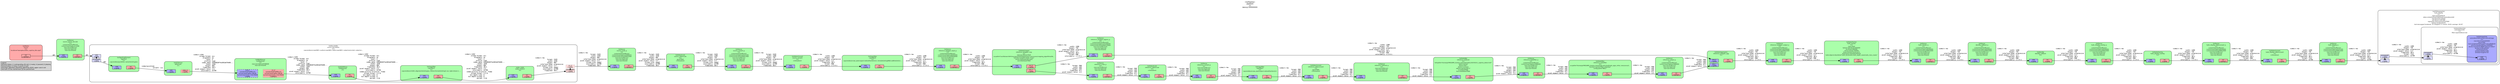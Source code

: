 digraph pipeline {
  rankdir=LR;
  fontname="sans";
  fontsize="10";
  labelloc=t;
  nodesep=.1;
  ranksep=.2;
  label="<GstPipeline>\npipeline0\n[>]\nlatency=300000000";
  node [style="filled,rounded", shape=box, fontsize="9", fontname="sans", margin="0.0,0.0"];
  edge [labelfontsize="6", fontsize="9", fontname="monospace"];
  
  legend [
    pos="0,0!",
    margin="0.05,0.05",
    style="filled",
    label="Legend\lElement-States: [~] void-pending, [0] null, [-] ready, [=] paused, [>] playing\lPad-Activation: [-] none, [>] push, [<] pull\lPad-Flags: [b]locked, [f]lushing, [b]locking, [E]OS; upper-case is set\lPad-Task: [T] has started task, [t] has paused task\l",
  ];
  subgraph cluster_capsfilter1_0x1a94a640 {
    fontname="Bitstream Vera Sans";
    fontsize="8";
    style="filled,rounded";
    color=black;
    label="GstCapsFilter\ncapsfilter1\n[>]\ncaps=video/x-raw, pixel-aspect-ratio=(fraction)1/1";
    subgraph cluster_capsfilter1_0x1a94a640_sink {
      label="";
      style="invis";
      capsfilter1_0x1a94a640_sink_0x1a92ddb0 [color=black, fillcolor="#aaaaff", label="sink\n[>][bfb]", height="0.2", style="filled,solid"];
    }

    subgraph cluster_capsfilter1_0x1a94a640_src {
      label="";
      style="invis";
      capsfilter1_0x1a94a640_src_0x1a9501f0 [color=black, fillcolor="#ffaaaa", label="src\n[>][bfb]", height="0.2", style="filled,solid"];
    }

    capsfilter1_0x1a94a640_sink_0x1a92ddb0 -> capsfilter1_0x1a94a640_src_0x1a9501f0 [style="invis"];
    fillcolor="#aaffaa";
  }

  capsfilter1_0x1a94a640_src_0x1a9501f0 -> inference_videoconvert_0x1a8d5040_sink_0x1a8f8780 [label="video/x-raw\l              format: RGB\l               width: 640\l              height: 640\l           framerate: 0/1\l  pixel-aspect-ratio: 1/1\l"]
  subgraph cluster_capsfilter0_0x1a94a300 {
    fontname="Bitstream Vera Sans";
    fontsize="8";
    style="filled,rounded";
    color=black;
    label="GstCapsFilter\ncapsfilter0\n[>]\ncaps=video/x-raw, pixel-aspect-ratio=(fraction)1/1, format=(string)RGB, width=(int)12…";
    subgraph cluster_capsfilter0_0x1a94a300_sink {
      label="";
      style="invis";
      capsfilter0_0x1a94a300_sink_0x1a92d910 [color=black, fillcolor="#aaaaff", label="sink\n[>][bfb]", height="0.2", style="filled,solid"];
    }

    subgraph cluster_capsfilter0_0x1a94a300_src {
      label="";
      style="invis";
      capsfilter0_0x1a94a300_src_0x1a92db60 [color=black, fillcolor="#ffaaaa", label="src\n[>][bfb]", height="0.2", style="filled,solid"];
    }

    capsfilter0_0x1a94a300_sink_0x1a92d910 -> capsfilter0_0x1a94a300_src_0x1a92db60 [style="invis"];
    fillcolor="#aaffaa";
  }

  capsfilter0_0x1a94a300_src_0x1a92db60 -> inference_wrapper_input_q_0x1a8b6a80_sink_0x1a8d8120 [label="video/x-raw\l               width: 1280\l              height: 720\l      interlace-mode: progressive\l  pixel-aspect-ratio: 1/1\l           framerate: 30/1\l              format: RGB\l         colorimetry: 1:1:5:1\l"]
  subgraph cluster_hailo_display_0x1a948140 {
    fontname="Bitstream Vera Sans";
    fontsize="8";
    style="filled,rounded";
    color=black;
    label="GstFPSDisplaySink\nhailo_display\n[>]\ntext-overlay=FALSE\nvideo-sink=(GstAutoVideoSink) autovideosink0\nmax-fps=30.524429\nmin-fps=15.087488\nsignal-fps-measurements=TRUE\nframes-rendered=70\nlast-message=\"rendered: 70, dropped: 0, current: 29.83, average: 26.93\"";
    subgraph cluster_hailo_display_0x1a948140_sink {
      label="";
      style="invis";
      _proxypad2_0x1a8c8570 [color=black, fillcolor="#ddddff", label="proxypad2\n[>][bfb]", height="0.2", style="filled,solid"];
    hailo_display_0x1a948140_sink_0x1a8c6540 -> _proxypad2_0x1a8c8570 [style=dashed, minlen=0]
      hailo_display_0x1a948140_sink_0x1a8c6540 [color=black, fillcolor="#ddddff", label="sink\n[>][bfb]", height="0.2", style="filled,solid"];
    }

    fillcolor="#ffffff";
    subgraph cluster_autovideosink0_0x1a93f050 {
      fontname="Bitstream Vera Sans";
      fontsize="8";
      style="filled,rounded";
      color=black;
      label="GstAutoVideoSink\nautovideosink0\n[>]\nfilter-caps=video/x-raw";
      subgraph cluster_autovideosink0_0x1a93f050_sink {
        label="";
        style="invis";
        _proxypad1_0x1a8c8310 [color=black, fillcolor="#ddddff", label="proxypad1\n[>][bfb]", height="0.2", style="filled,solid"];
      autovideosink0_0x1a93f050_sink_0x1a8c62d0 -> _proxypad1_0x1a8c8310 [style=dashed, minlen=0]
        autovideosink0_0x1a93f050_sink_0x1a8c62d0 [color=black, fillcolor="#ddddff", label="sink\n[>][bfb]", height="0.2", style="filled,solid"];
      }

      fillcolor="#ffffff";
      subgraph cluster_autovideosink0_actual_sink_xvimage_0x1a980330 {
        fontname="Bitstream Vera Sans";
        fontsize="8";
        style="filled,rounded";
        color=black;
        label="GstXvImageSink\nautovideosink0-actual-sink-xvimage\n[>]\nmax-lateness=5000000\nqos=TRUE\nlast-sample=((GstSample*) 0x1a89d6e0)\nprocessing-deadline=15000000\ndevice-name=\"GLAMOR Textured Video\"\ndouble-buffer=FALSE\ncolorkey=526352\nwindow-width=1280\nwindow-height=720";
        subgraph cluster_autovideosink0_actual_sink_xvimage_0x1a980330_sink {
          label="";
          style="invis";
          autovideosink0_actual_sink_xvimage_0x1a980330_sink_0x1a950440 [color=black, fillcolor="#aaaaff", label="sink\n[>][bfb]", height="0.2", style="filled,solid"];
        }

        fillcolor="#aaaaff";
      }

      _proxypad1_0x1a8c8310 -> autovideosink0_actual_sink_xvimage_0x1a980330_sink_0x1a950440 [label="video/x-raw\l               width: 1280\l              height: 720\l      interlace-mode: progressive\l  pixel-aspect-ratio: 1/1\l           framerate: 30/1\l              format: YV12\l         colorimetry: bt709\l"]
    }

    _proxypad2_0x1a8c8570 -> autovideosink0_0x1a93f050_sink_0x1a8c62d0 [label="video/x-raw\l               width: 1280\l              height: 720\l      interlace-mode: progressive\l  pixel-aspect-ratio: 1/1\l           framerate: 30/1\l              format: YV12\l         colorimetry: bt709\l"]
  }

  subgraph cluster_hailo_display_q_0x1a914fd0 {
    fontname="Bitstream Vera Sans";
    fontsize="8";
    style="filled,rounded";
    color=black;
    label="GstQueue\nhailo_display_q\n[>]\ncurrent-level-buffers=3\ncurrent-level-bytes=4147200\ncurrent-level-time=99951000\nmax-size-buffers=3\nmax-size-bytes=0\nmax-size-time=0";
    subgraph cluster_hailo_display_q_0x1a914fd0_sink {
      label="";
      style="invis";
      hailo_display_q_0x1a914fd0_sink_0x1a92d220 [color=black, fillcolor="#aaaaff", label="sink\n[>][bfb]", height="0.2", style="filled,solid"];
    }

    subgraph cluster_hailo_display_q_0x1a914fd0_src {
      label="";
      style="invis";
      hailo_display_q_0x1a914fd0_src_0x1a92d470 [color=black, fillcolor="#ffaaaa", label="src\n[>][bfb][T]", height="0.2", style="filled,solid"];
    }

    hailo_display_q_0x1a914fd0_sink_0x1a92d220 -> hailo_display_q_0x1a914fd0_src_0x1a92d470 [style="invis"];
    fillcolor="#aaffaa";
  }

  hailo_display_q_0x1a914fd0_src_0x1a92d470 -> hailo_display_0x1a948140_sink_0x1a8c6540 [label="video/x-raw\l               width: 1280\l              height: 720\l      interlace-mode: progressive\l  pixel-aspect-ratio: 1/1\l           framerate: 30/1\l              format: YV12\l         colorimetry: bt709\l"]
  subgraph cluster_hailo_display_videoconvert_0x1a8d5a00 {
    fontname="Bitstream Vera Sans";
    fontsize="8";
    style="filled,rounded";
    color=black;
    label="GstVideoConvert\nhailo_display_videoconvert\n[>]\nn-threads=2";
    subgraph cluster_hailo_display_videoconvert_0x1a8d5a00_sink {
      label="";
      style="invis";
      hailo_display_videoconvert_0x1a8d5a00_sink_0x1a92cd80 [color=black, fillcolor="#aaaaff", label="sink\n[>][bfb]", height="0.2", style="filled,solid"];
    }

    subgraph cluster_hailo_display_videoconvert_0x1a8d5a00_src {
      label="";
      style="invis";
      hailo_display_videoconvert_0x1a8d5a00_src_0x1a92cfd0 [color=black, fillcolor="#ffaaaa", label="src\n[>][bfb]", height="0.2", style="filled,solid"];
    }

    hailo_display_videoconvert_0x1a8d5a00_sink_0x1a92cd80 -> hailo_display_videoconvert_0x1a8d5a00_src_0x1a92cfd0 [style="invis"];
    fillcolor="#aaffaa";
  }

  hailo_display_videoconvert_0x1a8d5a00_src_0x1a92cfd0 -> hailo_display_q_0x1a914fd0_sink_0x1a92d220 [label="video/x-raw\l               width: 1280\l              height: 720\l      interlace-mode: progressive\l  pixel-aspect-ratio: 1/1\l           framerate: 30/1\l              format: YV12\l         colorimetry: bt709\l"]
  subgraph cluster_hailo_display_videoconvert_q_0x1a914cd0 {
    fontname="Bitstream Vera Sans";
    fontsize="8";
    style="filled,rounded";
    color=black;
    label="GstQueue\nhailo_display_videoconvert_q\n[>]\ncurrent-level-buffers=3\ncurrent-level-bytes=8294400\ncurrent-level-time=99952000\nmax-size-buffers=3\nmax-size-bytes=0\nmax-size-time=0";
    subgraph cluster_hailo_display_videoconvert_q_0x1a914cd0_sink {
      label="";
      style="invis";
      hailo_display_videoconvert_q_0x1a914cd0_sink_0x1a92c8e0 [color=black, fillcolor="#aaaaff", label="sink\n[>][bfb]", height="0.2", style="filled,solid"];
    }

    subgraph cluster_hailo_display_videoconvert_q_0x1a914cd0_src {
      label="";
      style="invis";
      hailo_display_videoconvert_q_0x1a914cd0_src_0x1a92cb30 [color=black, fillcolor="#ffaaaa", label="src\n[>][bfb][T]", height="0.2", style="filled,solid"];
    }

    hailo_display_videoconvert_q_0x1a914cd0_sink_0x1a92c8e0 -> hailo_display_videoconvert_q_0x1a914cd0_src_0x1a92cb30 [style="invis"];
    fillcolor="#aaffaa";
  }

  hailo_display_videoconvert_q_0x1a914cd0_src_0x1a92cb30 -> hailo_display_videoconvert_0x1a8d5a00_sink_0x1a92cd80 [label="video/x-raw\l               width: 1280\l              height: 720\l      interlace-mode: progressive\l  pixel-aspect-ratio: 1/1\l           framerate: 30/1\l              format: RGB\l         colorimetry: 1:1:5:1\l"]
  subgraph cluster_hailo_display_overlay_0x1a932110 {
    fontname="Bitstream Vera Sans";
    fontsize="8";
    style="filled,rounded";
    color=black;
    label="GstHailoOverlay\nhailo_display_overlay\n[>]";
    subgraph cluster_hailo_display_overlay_0x1a932110_sink {
      label="";
      style="invis";
      hailo_display_overlay_0x1a932110_sink_0x1a92c440 [color=black, fillcolor="#aaaaff", label="sink\n[>][bfb]", height="0.2", style="filled,solid"];
    }

    subgraph cluster_hailo_display_overlay_0x1a932110_src {
      label="";
      style="invis";
      hailo_display_overlay_0x1a932110_src_0x1a92c690 [color=black, fillcolor="#ffaaaa", label="src\n[>][bfb]", height="0.2", style="filled,solid"];
    }

    hailo_display_overlay_0x1a932110_sink_0x1a92c440 -> hailo_display_overlay_0x1a932110_src_0x1a92c690 [style="invis"];
    fillcolor="#aaffaa";
  }

  hailo_display_overlay_0x1a932110_src_0x1a92c690 -> hailo_display_videoconvert_q_0x1a914cd0_sink_0x1a92c8e0 [label="video/x-raw\l               width: 1280\l              height: 720\l      interlace-mode: progressive\l  pixel-aspect-ratio: 1/1\l           framerate: 30/1\l              format: RGB\l         colorimetry: 1:1:5:1\l"]
  subgraph cluster_hailo_display_overlay_q_0x1a9149d0 {
    fontname="Bitstream Vera Sans";
    fontsize="8";
    style="filled,rounded";
    color=black;
    label="GstQueue\nhailo_display_overlay_q\n[>]\ncurrent-level-buffers=3\ncurrent-level-bytes=8294400\ncurrent-level-time=99955000\nmax-size-buffers=3\nmax-size-bytes=0\nmax-size-time=0";
    subgraph cluster_hailo_display_overlay_q_0x1a9149d0_sink {
      label="";
      style="invis";
      hailo_display_overlay_q_0x1a9149d0_sink_0x1a917d20 [color=black, fillcolor="#aaaaff", label="sink\n[>][bfb]", height="0.2", style="filled,solid"];
    }

    subgraph cluster_hailo_display_overlay_q_0x1a9149d0_src {
      label="";
      style="invis";
      hailo_display_overlay_q_0x1a9149d0_src_0x1a92c1f0 [color=black, fillcolor="#ffaaaa", label="src\n[>][bfb][T]", height="0.2", style="filled,solid"];
    }

    hailo_display_overlay_q_0x1a9149d0_sink_0x1a917d20 -> hailo_display_overlay_q_0x1a9149d0_src_0x1a92c1f0 [style="invis"];
    fillcolor="#aaffaa";
  }

  hailo_display_overlay_q_0x1a9149d0_src_0x1a92c1f0 -> hailo_display_overlay_0x1a932110_sink_0x1a92c440 [label="video/x-raw\l               width: 1280\l              height: 720\l      interlace-mode: progressive\l  pixel-aspect-ratio: 1/1\l           framerate: 30/1\l              format: RGB\l         colorimetry: 1:1:5:1\l"]
  subgraph cluster_identity_callback_0x1a9281c0 {
    fontname="Bitstream Vera Sans";
    fontsize="8";
    style="filled,rounded";
    color=black;
    label="GstIdentity\nidentity_callback\n[>]";
    subgraph cluster_identity_callback_0x1a9281c0_sink {
      label="";
      style="invis";
      identity_callback_0x1a9281c0_sink_0x1a917880 [color=black, fillcolor="#aaaaff", label="sink\n[>][bfb]", height="0.2", style="filled,solid"];
    }

    subgraph cluster_identity_callback_0x1a9281c0_src {
      label="";
      style="invis";
      identity_callback_0x1a9281c0_src_0x1a917ad0 [color=black, fillcolor="#ffaaaa", label="src\n[>][bfb]", height="0.2", style="filled,solid"];
    }

    identity_callback_0x1a9281c0_sink_0x1a917880 -> identity_callback_0x1a9281c0_src_0x1a917ad0 [style="invis"];
    fillcolor="#aaffaa";
  }

  identity_callback_0x1a9281c0_src_0x1a917ad0 -> hailo_display_overlay_q_0x1a9149d0_sink_0x1a917d20 [label="video/x-raw\l               width: 1280\l              height: 720\l      interlace-mode: progressive\l  pixel-aspect-ratio: 1/1\l           framerate: 30/1\l              format: RGB\l         colorimetry: 1:1:5:1\l"]
  subgraph cluster_identity_callback_q_0x1a9146d0 {
    fontname="Bitstream Vera Sans";
    fontsize="8";
    style="filled,rounded";
    color=black;
    label="GstQueue\nidentity_callback_q\n[>]\ncurrent-level-buffers=3\ncurrent-level-bytes=8294400\ncurrent-level-time=99955000\nmax-size-buffers=3\nmax-size-bytes=0\nmax-size-time=0";
    subgraph cluster_identity_callback_q_0x1a9146d0_sink {
      label="";
      style="invis";
      identity_callback_q_0x1a9146d0_sink_0x1a9173e0 [color=black, fillcolor="#aaaaff", label="sink\n[>][bfb]", height="0.2", style="filled,solid"];
    }

    subgraph cluster_identity_callback_q_0x1a9146d0_src {
      label="";
      style="invis";
      identity_callback_q_0x1a9146d0_src_0x1a917630 [color=black, fillcolor="#ffaaaa", label="src\n[>][bfb][T]", height="0.2", style="filled,solid"];
    }

    identity_callback_q_0x1a9146d0_sink_0x1a9173e0 -> identity_callback_q_0x1a9146d0_src_0x1a917630 [style="invis"];
    fillcolor="#aaffaa";
  }

  identity_callback_q_0x1a9146d0_src_0x1a917630 -> identity_callback_0x1a9281c0_sink_0x1a917880 [label="video/x-raw\l               width: 1280\l              height: 720\l      interlace-mode: progressive\l  pixel-aspect-ratio: 1/1\l           framerate: 30/1\l              format: RGB\l         colorimetry: 1:1:5:1\l"]
  subgraph cluster_hailo_tracker_q_0x1a9143d0 {
    fontname="Bitstream Vera Sans";
    fontsize="8";
    style="filled,rounded";
    color=black;
    label="GstQueue\nhailo_tracker_q\n[>]\ncurrent-level-buffers=3\ncurrent-level-bytes=8294400\ncurrent-level-time=99955000\nmax-size-buffers=3\nmax-size-bytes=0\nmax-size-time=0";
    subgraph cluster_hailo_tracker_q_0x1a9143d0_sink {
      label="";
      style="invis";
      hailo_tracker_q_0x1a9143d0_sink_0x1a916f40 [color=black, fillcolor="#aaaaff", label="sink\n[>][bfb]", height="0.2", style="filled,solid"];
    }

    subgraph cluster_hailo_tracker_q_0x1a9143d0_src {
      label="";
      style="invis";
      hailo_tracker_q_0x1a9143d0_src_0x1a917190 [color=black, fillcolor="#ffaaaa", label="src\n[>][bfb][T]", height="0.2", style="filled,solid"];
    }

    hailo_tracker_q_0x1a9143d0_sink_0x1a916f40 -> hailo_tracker_q_0x1a9143d0_src_0x1a917190 [style="invis"];
    fillcolor="#aaffaa";
  }

  hailo_tracker_q_0x1a9143d0_src_0x1a917190 -> identity_callback_q_0x1a9146d0_sink_0x1a9173e0 [label="video/x-raw\l               width: 1280\l              height: 720\l      interlace-mode: progressive\l  pixel-aspect-ratio: 1/1\l           framerate: 30/1\l              format: RGB\l         colorimetry: 1:1:5:1\l"]
  subgraph cluster_hailo_tracker_0x1a8d54b0 {
    fontname="Bitstream Vera Sans";
    fontsize="8";
    style="filled,rounded";
    color=black;
    label="GstHailoTracker\nhailo_tracker\n[>]\nclass-id=0\nkalman-dist-thr=0.800000\niou-thr=0.900000\ninit-iou-thr=0.700000\nkeep-tracked-frames=15\nkeep-past-metadata=FALSE\nhailo-objects-blacklist=\"hailo_landmarks,hailo_depth_mask,hailo_class_mask,\"";
    subgraph cluster_hailo_tracker_0x1a8d54b0_sink {
      label="";
      style="invis";
      hailo_tracker_0x1a8d54b0_sink_0x1a916aa0 [color=black, fillcolor="#aaaaff", label="sink\n[>][bfb]", height="0.2", style="filled,solid"];
    }

    subgraph cluster_hailo_tracker_0x1a8d54b0_src {
      label="";
      style="invis";
      hailo_tracker_0x1a8d54b0_src_0x1a916cf0 [color=black, fillcolor="#ffaaaa", label="src\n[>][bfb]", height="0.2", style="filled,solid"];
    }

    hailo_tracker_0x1a8d54b0_sink_0x1a916aa0 -> hailo_tracker_0x1a8d54b0_src_0x1a916cf0 [style="invis"];
    fillcolor="#aaffaa";
  }

  hailo_tracker_0x1a8d54b0_src_0x1a916cf0 -> hailo_tracker_q_0x1a9143d0_sink_0x1a916f40 [label="video/x-raw\l               width: 1280\l              height: 720\l      interlace-mode: progressive\l  pixel-aspect-ratio: 1/1\l           framerate: 30/1\l              format: RGB\l         colorimetry: 1:1:5:1\l"]
  subgraph cluster_inference_wrapper_output_q_0x1a9140d0 {
    fontname="Bitstream Vera Sans";
    fontsize="8";
    style="filled,rounded";
    color=black;
    label="GstQueue\ninference_wrapper_output_q\n[>]\ncurrent-level-buffers=3\ncurrent-level-bytes=8294400\ncurrent-level-time=99955000\nmax-size-buffers=3\nmax-size-bytes=0\nmax-size-time=0";
    subgraph cluster_inference_wrapper_output_q_0x1a9140d0_sink {
      label="";
      style="invis";
      inference_wrapper_output_q_0x1a9140d0_sink_0x1a916600 [color=black, fillcolor="#aaaaff", label="sink\n[>][bfb]", height="0.2", style="filled,solid"];
    }

    subgraph cluster_inference_wrapper_output_q_0x1a9140d0_src {
      label="";
      style="invis";
      inference_wrapper_output_q_0x1a9140d0_src_0x1a916850 [color=black, fillcolor="#ffaaaa", label="src\n[>][bfb][T]", height="0.2", style="filled,solid"];
    }

    inference_wrapper_output_q_0x1a9140d0_sink_0x1a916600 -> inference_wrapper_output_q_0x1a9140d0_src_0x1a916850 [style="invis"];
    fillcolor="#aaffaa";
  }

  inference_wrapper_output_q_0x1a9140d0_src_0x1a916850 -> hailo_tracker_0x1a8d54b0_sink_0x1a916aa0 [label="video/x-raw\l               width: 1280\l              height: 720\l      interlace-mode: progressive\l  pixel-aspect-ratio: 1/1\l           framerate: 30/1\l              format: RGB\l         colorimetry: 1:1:5:1\l"]
  subgraph cluster_inference_output_q_0x1a8b7c80 {
    fontname="Bitstream Vera Sans";
    fontsize="8";
    style="filled,rounded";
    color=black;
    label="GstQueue\ninference_output_q\n[>]\ncurrent-level-buffers=3\ncurrent-level-bytes=3686400\nmax-size-buffers=3\nmax-size-bytes=0\nmax-size-time=0";
    subgraph cluster_inference_output_q_0x1a8b7c80_sink {
      label="";
      style="invis";
      inference_output_q_0x1a8b7c80_sink_0x1a916160 [color=black, fillcolor="#aaaaff", label="sink\n[>][bfb]", height="0.2", style="filled,solid"];
    }

    subgraph cluster_inference_output_q_0x1a8b7c80_src {
      label="";
      style="invis";
      inference_output_q_0x1a8b7c80_src_0x1a9163b0 [color=black, fillcolor="#ffaaaa", label="src\n[>][bfb][T]", height="0.2", style="filled,solid"];
    }

    inference_output_q_0x1a8b7c80_sink_0x1a916160 -> inference_output_q_0x1a8b7c80_src_0x1a9163b0 [style="invis"];
    fillcolor="#aaffaa";
  }

  inference_output_q_0x1a8b7c80_src_0x1a9163b0 -> inference_wrapper_agg_0x1a8c2240_sink_1_0x1a8d8f00 [label="video/x-raw\l              format: RGB\l               width: 640\l              height: 640\l           framerate: 0/1\l  pixel-aspect-ratio: 1/1\l"]
  subgraph cluster_inference_hailofilter_0x1a91a130 {
    fontname="Bitstream Vera Sans";
    fontsize="8";
    style="filled,rounded";
    color=black;
    label="GstHailofilter\ninference_hailofilter\n[>]\nso-path=\"/home/pi/FRED/RPI_Camera_tests/hailo-rpi5-fred/hailo_apps_infra/../resources/l…\nfunction-name=\"filter_letterbox\"\nconfig-path=\"NULL\"";
    subgraph cluster_inference_hailofilter_0x1a91a130_sink {
      label="";
      style="invis";
      inference_hailofilter_0x1a91a130_sink_0x1a8f9a00 [color=black, fillcolor="#aaaaff", label="sink\n[>][bfb]", height="0.2", style="filled,solid"];
    }

    subgraph cluster_inference_hailofilter_0x1a91a130_src {
      label="";
      style="invis";
      inference_hailofilter_0x1a91a130_src_0x1a8f9c50 [color=black, fillcolor="#ffaaaa", label="src\n[>][bfb]", height="0.2", style="filled,solid"];
    }

    inference_hailofilter_0x1a91a130_sink_0x1a8f9a00 -> inference_hailofilter_0x1a91a130_src_0x1a8f9c50 [style="invis"];
    fillcolor="#aaffaa";
  }

  inference_hailofilter_0x1a91a130_src_0x1a8f9c50 -> inference_output_q_0x1a8b7c80_sink_0x1a916160 [label="video/x-raw\l              format: RGB\l               width: 640\l              height: 640\l           framerate: 0/1\l  pixel-aspect-ratio: 1/1\l"]
  subgraph cluster_inference_hailofilter_q_0x1a8b7980 {
    fontname="Bitstream Vera Sans";
    fontsize="8";
    style="filled,rounded";
    color=black;
    label="GstQueue\ninference_hailofilter_q\n[>]\ncurrent-level-buffers=3\ncurrent-level-bytes=3686400\nmax-size-buffers=3\nmax-size-bytes=0\nmax-size-time=0";
    subgraph cluster_inference_hailofilter_q_0x1a8b7980_sink {
      label="";
      style="invis";
      inference_hailofilter_q_0x1a8b7980_sink_0x1a8f9560 [color=black, fillcolor="#aaaaff", label="sink\n[>][bfb]", height="0.2", style="filled,solid"];
    }

    subgraph cluster_inference_hailofilter_q_0x1a8b7980_src {
      label="";
      style="invis";
      inference_hailofilter_q_0x1a8b7980_src_0x1a8f97b0 [color=black, fillcolor="#ffaaaa", label="src\n[>][bfb][T]", height="0.2", style="filled,solid"];
    }

    inference_hailofilter_q_0x1a8b7980_sink_0x1a8f9560 -> inference_hailofilter_q_0x1a8b7980_src_0x1a8f97b0 [style="invis"];
    fillcolor="#aaffaa";
  }

  inference_hailofilter_q_0x1a8b7980_src_0x1a8f97b0 -> inference_hailofilter_0x1a91a130_sink_0x1a8f9a00 [label="video/x-raw\l              format: RGB\l               width: 640\l              height: 640\l           framerate: 0/1\l  pixel-aspect-ratio: 1/1\l"]
  subgraph cluster_inference_hailonet_0x1a8c3120 {
    fontname="Bitstream Vera Sans";
    fontsize="8";
    style="filled,rounded";
    color=black;
    label="GstHailoNet\ninference_hailonet\n[>]\nhef-path=\"/home/pi/FRED/RPI_Camera_tests/exemples/20250221_captcha_detect.hef\"\nbatch-size=2\ndevice-id=\"\"\ndevice-count=0\nvdevice-group-id=\"1\"\nis-active=TRUE\nforce-writable=TRUE";
    subgraph cluster_inference_hailonet_0x1a8c3120_sink {
      label="";
      style="invis";
      inference_hailonet_0x1a8c3120_sink_0x1a8f90c0 [color=black, fillcolor="#aaaaff", label="sink\n[>][bfb]", height="0.2", style="filled,solid"];
    }

    subgraph cluster_inference_hailonet_0x1a8c3120_src {
      label="";
      style="invis";
      inference_hailonet_0x1a8c3120_src_0x1a8f9310 [color=black, fillcolor="#ffaaaa", label="src\n[>][bfb]", height="0.2", style="filled,solid"];
    }

    inference_hailonet_0x1a8c3120_sink_0x1a8f90c0 -> inference_hailonet_0x1a8c3120_src_0x1a8f9310 [style="invis"];
    fillcolor="#aaffaa";
  }

  inference_hailonet_0x1a8c3120_src_0x1a8f9310 -> inference_hailofilter_q_0x1a8b7980_sink_0x1a8f9560 [label="video/x-raw\l              format: RGB\l               width: 640\l              height: 640\l           framerate: 0/1\l  pixel-aspect-ratio: 1/1\l"]
  subgraph cluster_inference_hailonet_q_0x1a8b7680 {
    fontname="Bitstream Vera Sans";
    fontsize="8";
    style="filled,rounded";
    color=black;
    label="GstQueue\ninference_hailonet_q\n[>]\nmax-size-buffers=3\nmax-size-bytes=0\nmax-size-time=0";
    subgraph cluster_inference_hailonet_q_0x1a8b7680_sink {
      label="";
      style="invis";
      inference_hailonet_q_0x1a8b7680_sink_0x1a8f8c20 [color=black, fillcolor="#aaaaff", label="sink\n[>][bfb]", height="0.2", style="filled,solid"];
    }

    subgraph cluster_inference_hailonet_q_0x1a8b7680_src {
      label="";
      style="invis";
      inference_hailonet_q_0x1a8b7680_src_0x1a8f8e70 [color=black, fillcolor="#ffaaaa", label="src\n[>][bfb][T]", height="0.2", style="filled,solid"];
    }

    inference_hailonet_q_0x1a8b7680_sink_0x1a8f8c20 -> inference_hailonet_q_0x1a8b7680_src_0x1a8f8e70 [style="invis"];
    fillcolor="#aaffaa";
  }

  inference_hailonet_q_0x1a8b7680_src_0x1a8f8e70 -> inference_hailonet_0x1a8c3120_sink_0x1a8f90c0 [label="video/x-raw\l              format: RGB\l               width: 640\l              height: 640\l           framerate: 0/1\l  pixel-aspect-ratio: 1/1\l"]
  subgraph cluster_inference_videoconvert_0x1a8d5040 {
    fontname="Bitstream Vera Sans";
    fontsize="8";
    style="filled,rounded";
    color=black;
    label="GstVideoConvert\ninference_videoconvert\n[>]\nqos=TRUE\nn-threads=2";
    subgraph cluster_inference_videoconvert_0x1a8d5040_sink {
      label="";
      style="invis";
      inference_videoconvert_0x1a8d5040_sink_0x1a8f8780 [color=black, fillcolor="#aaaaff", label="sink\n[>][bfb]", height="0.2", style="filled,solid"];
    }

    subgraph cluster_inference_videoconvert_0x1a8d5040_src {
      label="";
      style="invis";
      inference_videoconvert_0x1a8d5040_src_0x1a8f89d0 [color=black, fillcolor="#ffaaaa", label="src\n[>][bfb]", height="0.2", style="filled,solid"];
    }

    inference_videoconvert_0x1a8d5040_sink_0x1a8f8780 -> inference_videoconvert_0x1a8d5040_src_0x1a8f89d0 [style="invis"];
    fillcolor="#aaffaa";
  }

  inference_videoconvert_0x1a8d5040_src_0x1a8f89d0 -> inference_hailonet_q_0x1a8b7680_sink_0x1a8f8c20 [label="video/x-raw\l              format: RGB\l               width: 640\l              height: 640\l           framerate: 0/1\l  pixel-aspect-ratio: 1/1\l"]
  subgraph cluster_inference_convert_q_0x1a8b7380 {
    fontname="Bitstream Vera Sans";
    fontsize="8";
    style="filled,rounded";
    color=black;
    label="GstQueue\ninference_convert_q\n[>]\nmax-size-buffers=3\nmax-size-bytes=0\nmax-size-time=0";
    subgraph cluster_inference_convert_q_0x1a8b7380_sink {
      label="";
      style="invis";
      inference_convert_q_0x1a8b7380_sink_0x1a8f82e0 [color=black, fillcolor="#aaaaff", label="sink\n[>][bfb]", height="0.2", style="filled,solid"];
    }

    subgraph cluster_inference_convert_q_0x1a8b7380_src {
      label="";
      style="invis";
      inference_convert_q_0x1a8b7380_src_0x1a8f8530 [color=black, fillcolor="#ffaaaa", label="src\n[>][bfb][T]", height="0.2", style="filled,solid"];
    }

    inference_convert_q_0x1a8b7380_sink_0x1a8f82e0 -> inference_convert_q_0x1a8b7380_src_0x1a8f8530 [style="invis"];
    fillcolor="#aaffaa";
  }

  inference_convert_q_0x1a8b7380_src_0x1a8f8530 -> capsfilter1_0x1a94a640_sink_0x1a92ddb0 [label="video/x-raw\l              format: RGB\l               width: 640\l              height: 640\l           framerate: 0/1\l  pixel-aspect-ratio: 1/1\l"]
  subgraph cluster_inference_videoscale_0x1a8d4b60 {
    fontname="Bitstream Vera Sans";
    fontsize="8";
    style="filled,rounded";
    color=black;
    label="GstVideoScale\ninference_videoscale\n[>]\nn-threads=2";
    subgraph cluster_inference_videoscale_0x1a8d4b60_sink {
      label="";
      style="invis";
      inference_videoscale_0x1a8d4b60_sink_0x1a8d9ce0 [color=black, fillcolor="#aaaaff", label="sink\n[>][bfb]", height="0.2", style="filled,solid"];
    }

    subgraph cluster_inference_videoscale_0x1a8d4b60_src {
      label="";
      style="invis";
      inference_videoscale_0x1a8d4b60_src_0x1a8f8090 [color=black, fillcolor="#ffaaaa", label="src\n[>][bfb]", height="0.2", style="filled,solid"];
    }

    inference_videoscale_0x1a8d4b60_sink_0x1a8d9ce0 -> inference_videoscale_0x1a8d4b60_src_0x1a8f8090 [style="invis"];
    fillcolor="#aaffaa";
  }

  inference_videoscale_0x1a8d4b60_src_0x1a8f8090 -> inference_convert_q_0x1a8b7380_sink_0x1a8f82e0 [label="video/x-raw\l              format: RGB\l               width: 640\l              height: 640\l           framerate: 0/1\l  pixel-aspect-ratio: 1/1\l"]
  subgraph cluster_inference_scale_q_0x1a8b7080 {
    fontname="Bitstream Vera Sans";
    fontsize="8";
    style="filled,rounded";
    color=black;
    label="GstQueue\ninference_scale_q\n[>]\nmax-size-buffers=3\nmax-size-bytes=0\nmax-size-time=0";
    subgraph cluster_inference_scale_q_0x1a8b7080_sink {
      label="";
      style="invis";
      inference_scale_q_0x1a8b7080_sink_0x1a8d9840 [color=black, fillcolor="#aaaaff", label="sink\n[>][bfb]", height="0.2", style="filled,solid"];
    }

    subgraph cluster_inference_scale_q_0x1a8b7080_src {
      label="";
      style="invis";
      inference_scale_q_0x1a8b7080_src_0x1a8d9a90 [color=black, fillcolor="#ffaaaa", label="src\n[>][bfb][T]", height="0.2", style="filled,solid"];
    }

    inference_scale_q_0x1a8b7080_sink_0x1a8d9840 -> inference_scale_q_0x1a8b7080_src_0x1a8d9a90 [style="invis"];
    fillcolor="#aaffaa";
  }

  inference_scale_q_0x1a8b7080_src_0x1a8d9a90 -> inference_videoscale_0x1a8d4b60_sink_0x1a8d9ce0 [label="video/x-raw\l              format: RGB\l               width: 640\l              height: 640\l           framerate: 0/1\l  pixel-aspect-ratio: 1/1\l"]
  subgraph cluster_inference_wrapper_bypass_q_0x1a8b6d80 {
    fontname="Bitstream Vera Sans";
    fontsize="8";
    style="filled,rounded";
    color=black;
    label="GstQueue\ninference_wrapper_bypass_q\n[>]\ncurrent-level-buffers=20\ncurrent-level-bytes=55296000\ncurrent-level-time=666370000\nmax-size-buffers=20\nmax-size-bytes=0\nmax-size-time=0";
    subgraph cluster_inference_wrapper_bypass_q_0x1a8b6d80_sink {
      label="";
      style="invis";
      inference_wrapper_bypass_q_0x1a8b6d80_sink_0x1a8d93a0 [color=black, fillcolor="#aaaaff", label="sink\n[>][bfb]", height="0.2", style="filled,solid"];
    }

    subgraph cluster_inference_wrapper_bypass_q_0x1a8b6d80_src {
      label="";
      style="invis";
      inference_wrapper_bypass_q_0x1a8b6d80_src_0x1a8d95f0 [color=black, fillcolor="#ffaaaa", label="src\n[>][bfb][T]", height="0.2", style="filled,solid"];
    }

    inference_wrapper_bypass_q_0x1a8b6d80_sink_0x1a8d93a0 -> inference_wrapper_bypass_q_0x1a8b6d80_src_0x1a8d95f0 [style="invis"];
    fillcolor="#aaffaa";
  }

  inference_wrapper_bypass_q_0x1a8b6d80_src_0x1a8d95f0 -> inference_wrapper_agg_0x1a8c2240_sink_0_0x1a8d8cb0 [label="video/x-raw\l               width: 1280\l              height: 720\l      interlace-mode: progressive\l  pixel-aspect-ratio: 1/1\l           framerate: 30/1\l              format: RGB\l         colorimetry: 1:1:5:1\l"]
  subgraph cluster_inference_wrapper_agg_0x1a8c2240 {
    fontname="Bitstream Vera Sans";
    fontsize="8";
    style="filled,rounded";
    color=black;
    label="GstHailoAggregator\ninference_wrapper_agg\n[>]";
    subgraph cluster_inference_wrapper_agg_0x1a8c2240_sink {
      label="";
      style="invis";
      inference_wrapper_agg_0x1a8c2240_sink_0_0x1a8d8cb0 [color=black, fillcolor="#aaaaff", label="sink_0\n[>][bfb]", height="0.2", style="filled,solid"];
      inference_wrapper_agg_0x1a8c2240_sink_1_0x1a8d8f00 [color=black, fillcolor="#aaaaff", label="sink_1\n[>][bfb]", height="0.2", style="filled,solid"];
    }

    subgraph cluster_inference_wrapper_agg_0x1a8c2240_src {
      label="";
      style="invis";
      inference_wrapper_agg_0x1a8c2240_src_0x1a8d9150 [color=black, fillcolor="#ffaaaa", label="src\n[>][bfb]", height="0.2", style="filled,solid"];
    }

    inference_wrapper_agg_0x1a8c2240_sink_0_0x1a8d8cb0 -> inference_wrapper_agg_0x1a8c2240_src_0x1a8d9150 [style="invis"];
    fillcolor="#aaffaa";
  }

  inference_wrapper_agg_0x1a8c2240_src_0x1a8d9150 -> inference_wrapper_output_q_0x1a9140d0_sink_0x1a916600 [label="video/x-raw\l               width: 1280\l              height: 720\l      interlace-mode: progressive\l  pixel-aspect-ratio: 1/1\l           framerate: 30/1\l              format: RGB\l         colorimetry: 1:1:5:1\l"]
  subgraph cluster_inference_wrapper_crop_0x1a8ee010 {
    fontname="Bitstream Vera Sans";
    fontsize="8";
    style="filled,rounded";
    color=black;
    label="GstHailoCropper\ninference_wrapper_crop\n[>]\ninternal-offset=TRUE\nso-path=\"/usr/lib/aarch64-linux-gnu/hailo/tappas/post_processes/cropping_algorithms/lib…\nfunction-name=\"create_crops\"\nresize-method=inter-area\nuse-letterbox=TRUE";
    subgraph cluster_inference_wrapper_crop_0x1a8ee010_sink {
      label="";
      style="invis";
      inference_wrapper_crop_0x1a8ee010_sink_0x1a8d85c0 [color=black, fillcolor="#aaaaff", label="sink\n[>][bfb]", height="0.2", style="filled,solid"];
    }

    subgraph cluster_inference_wrapper_crop_0x1a8ee010_src {
      label="";
      style="invis";
      inference_wrapper_crop_0x1a8ee010_src_0_0x1a8d8810 [color=black, fillcolor="#ffaaaa", label="src_0\n[>][bfb]", height="0.2", style="filled,solid"];
      inference_wrapper_crop_0x1a8ee010_src_1_0x1a8d8a60 [color=black, fillcolor="#ffaaaa", label="src_1\n[>][bfb]", height="0.2", style="filled,solid"];
    }

    inference_wrapper_crop_0x1a8ee010_sink_0x1a8d85c0 -> inference_wrapper_crop_0x1a8ee010_src_0_0x1a8d8810 [style="invis"];
    fillcolor="#aaffaa";
  }

  inference_wrapper_crop_0x1a8ee010_src_0_0x1a8d8810 -> inference_wrapper_bypass_q_0x1a8b6d80_sink_0x1a8d93a0 [label="video/x-raw\l               width: 1280\l              height: 720\l      interlace-mode: progressive\l  pixel-aspect-ratio: 1/1\l           framerate: 30/1\l              format: RGB\l         colorimetry: 1:1:5:1\l"]
  inference_wrapper_crop_0x1a8ee010_src_1_0x1a8d8a60 -> inference_scale_q_0x1a8b7080_sink_0x1a8d9840 [label="video/x-raw\l              format: RGB\l               width: 640\l              height: 640\l           framerate: 0/1\l  pixel-aspect-ratio: 1/1\l"]
  subgraph cluster_inference_wrapper_input_q_0x1a8b6a80 {
    fontname="Bitstream Vera Sans";
    fontsize="8";
    style="filled,rounded";
    color=black;
    label="GstQueue\ninference_wrapper_input_q\n[>]\ncurrent-level-buffers=3\ncurrent-level-bytes=8294400\ncurrent-level-time=99956000\nmax-size-buffers=3\nmax-size-bytes=0\nmax-size-time=0";
    subgraph cluster_inference_wrapper_input_q_0x1a8b6a80_sink {
      label="";
      style="invis";
      inference_wrapper_input_q_0x1a8b6a80_sink_0x1a8d8120 [color=black, fillcolor="#aaaaff", label="sink\n[>][bfb]", height="0.2", style="filled,solid"];
    }

    subgraph cluster_inference_wrapper_input_q_0x1a8b6a80_src {
      label="";
      style="invis";
      inference_wrapper_input_q_0x1a8b6a80_src_0x1a8d8370 [color=black, fillcolor="#ffaaaa", label="src\n[>][bfb][T]", height="0.2", style="filled,solid"];
    }

    inference_wrapper_input_q_0x1a8b6a80_sink_0x1a8d8120 -> inference_wrapper_input_q_0x1a8b6a80_src_0x1a8d8370 [style="invis"];
    fillcolor="#aaffaa";
  }

  inference_wrapper_input_q_0x1a8b6a80_src_0x1a8d8370 -> inference_wrapper_crop_0x1a8ee010_sink_0x1a8d85c0 [label="video/x-raw\l               width: 1280\l              height: 720\l      interlace-mode: progressive\l  pixel-aspect-ratio: 1/1\l           framerate: 30/1\l              format: RGB\l         colorimetry: 1:1:5:1\l"]
  subgraph cluster_source_convert_0x1a8d4680 {
    fontname="Bitstream Vera Sans";
    fontsize="8";
    style="filled,rounded";
    color=black;
    label="GstVideoConvert\nsource_convert\n[>]\nn-threads=3";
    subgraph cluster_source_convert_0x1a8d4680_sink {
      label="";
      style="invis";
      source_convert_0x1a8d4680_sink_0x1a8b5b20 [color=black, fillcolor="#aaaaff", label="sink\n[>][bfb]", height="0.2", style="filled,solid"];
    }

    subgraph cluster_source_convert_0x1a8d4680_src {
      label="";
      style="invis";
      source_convert_0x1a8d4680_src_0x1a8b5d70 [color=black, fillcolor="#ffaaaa", label="src\n[>][bfb]", height="0.2", style="filled,solid"];
    }

    source_convert_0x1a8d4680_sink_0x1a8b5b20 -> source_convert_0x1a8d4680_src_0x1a8b5d70 [style="invis"];
    fillcolor="#aaffaa";
  }

  source_convert_0x1a8d4680_src_0x1a8b5d70 -> capsfilter0_0x1a94a300_sink_0x1a92d910 [label="video/x-raw\l               width: 1280\l              height: 720\l      interlace-mode: progressive\l  pixel-aspect-ratio: 1/1\l           framerate: 30/1\l              format: RGB\l         colorimetry: 1:1:5:1\l"]
  subgraph cluster_source_convert_q_0x1a8b6780 {
    fontname="Bitstream Vera Sans";
    fontsize="8";
    style="filled,rounded";
    color=black;
    label="GstQueue\nsource_convert_q\n[>]\ncurrent-level-buffers=3\ncurrent-level-bytes=4147200\ncurrent-level-time=99957000\nmax-size-buffers=3\nmax-size-bytes=0\nmax-size-time=0";
    subgraph cluster_source_convert_q_0x1a8b6780_sink {
      label="";
      style="invis";
      source_convert_q_0x1a8b6780_sink_0x1a8b5680 [color=black, fillcolor="#aaaaff", label="sink\n[>][bfb]", height="0.2", style="filled,solid"];
    }

    subgraph cluster_source_convert_q_0x1a8b6780_src {
      label="";
      style="invis";
      source_convert_q_0x1a8b6780_src_0x1a8b58d0 [color=black, fillcolor="#ffaaaa", label="src\n[>][bfb][T]", height="0.2", style="filled,solid"];
    }

    source_convert_q_0x1a8b6780_sink_0x1a8b5680 -> source_convert_q_0x1a8b6780_src_0x1a8b58d0 [style="invis"];
    fillcolor="#aaffaa";
  }

  source_convert_q_0x1a8b6780_src_0x1a8b58d0 -> source_convert_0x1a8d4680_sink_0x1a8b5b20 [label="video/x-raw\l              format: I420\l               width: 1280\l              height: 720\l      interlace-mode: progressive\l  pixel-aspect-ratio: 1/1\l         chroma-site: mpeg2\l         colorimetry: bt709\l           framerate: 30/1\l"]
  subgraph cluster_source_videoscale_0x1a8d41a0 {
    fontname="Bitstream Vera Sans";
    fontsize="8";
    style="filled,rounded";
    color=black;
    label="GstVideoScale\nsource_videoscale\n[>]\nqos=TRUE\nn-threads=2";
    subgraph cluster_source_videoscale_0x1a8d41a0_sink {
      label="";
      style="invis";
      source_videoscale_0x1a8d41a0_sink_0x1a8b51e0 [color=black, fillcolor="#aaaaff", label="sink\n[>][bfb]", height="0.2", style="filled,solid"];
    }

    subgraph cluster_source_videoscale_0x1a8d41a0_src {
      label="";
      style="invis";
      source_videoscale_0x1a8d41a0_src_0x1a8b5430 [color=black, fillcolor="#ffaaaa", label="src\n[>][bfb]", height="0.2", style="filled,solid"];
    }

    source_videoscale_0x1a8d41a0_sink_0x1a8b51e0 -> source_videoscale_0x1a8d41a0_src_0x1a8b5430 [style="invis"];
    fillcolor="#aaffaa";
  }

  source_videoscale_0x1a8d41a0_src_0x1a8b5430 -> source_convert_q_0x1a8b6780_sink_0x1a8b5680 [label="video/x-raw\l              format: I420\l               width: 1280\l              height: 720\l      interlace-mode: progressive\l  pixel-aspect-ratio: 1/1\l         chroma-site: mpeg2\l         colorimetry: bt709\l           framerate: 30/1\l"]
  subgraph cluster_source_scale_q_0x1a8b6480 {
    fontname="Bitstream Vera Sans";
    fontsize="8";
    style="filled,rounded";
    color=black;
    label="GstQueue\nsource_scale_q\n[>]\ncurrent-level-buffers=3\ncurrent-level-bytes=5999616\ncurrent-level-time=99952000\nmax-size-buffers=3\nmax-size-bytes=0\nmax-size-time=0";
    subgraph cluster_source_scale_q_0x1a8b6480_sink {
      label="";
      style="invis";
      source_scale_q_0x1a8b6480_sink_0x1a8b4d40 [color=black, fillcolor="#aaaaff", label="sink\n[>][bfb]", height="0.2", style="filled,solid"];
    }

    subgraph cluster_source_scale_q_0x1a8b6480_src {
      label="";
      style="invis";
      source_scale_q_0x1a8b6480_src_0x1a8b4f90 [color=black, fillcolor="#ffaaaa", label="src\n[>][bfb][T]", height="0.2", style="filled,solid"];
    }

    source_scale_q_0x1a8b6480_sink_0x1a8b4d40 -> source_scale_q_0x1a8b6480_src_0x1a8b4f90 [style="invis"];
    fillcolor="#aaffaa";
  }

  source_scale_q_0x1a8b6480_src_0x1a8b4f90 -> source_videoscale_0x1a8d41a0_sink_0x1a8b51e0 [label="video/x-raw\l              format: I420\l               width: 1536\l              height: 864\l      interlace-mode: progressive\l  pixel-aspect-ratio: 1/1\l         chroma-site: mpeg2\l         colorimetry: bt709\l           framerate: 30/1\l"]
  subgraph cluster_source_decodebin_0x1a8c0030 {
    fontname="Bitstream Vera Sans";
    fontsize="8";
    style="filled,rounded";
    color=black;
    label="GstDecodeBin\nsource_decodebin\n[>]\ncaps=video/x-raw(ANY); audio/x-raw(ANY); text/x-raw(ANY); subpicture/x-dvd; subpictur…";
    subgraph cluster_source_decodebin_0x1a8c0030_sink {
      label="";
      style="invis";
      _proxypad0_0x1a8c80b0 [color=black, fillcolor="#ddddff", label="proxypad0\n[>][bfb]", height="0.2", style="filled,solid"];
    source_decodebin_0x1a8c0030_sink_0x1a8c6060 -> _proxypad0_0x1a8c80b0 [style=dashed, minlen=0]
      source_decodebin_0x1a8c0030_sink_0x1a8c6060 [color=black, fillcolor="#ddddff", label="sink\n[>][bfb]", height="0.2", style="filled,solid"];
    }

    subgraph cluster_source_decodebin_0x1a8c0030_src {
      label="";
      style="invis";
      _proxypad4_0x1a8c8ef0 [color=black, fillcolor="#ffdddd", label="proxypad4\n[>][bfb]", height="0.2", style="filled,solid"];
    _proxypad4_0x1a8c8ef0 -> source_decodebin_0x1a8c0030_src_0_0x1a8c0d30 [style=dashed, minlen=0]
      source_decodebin_0x1a8c0030_src_0_0x1a8c0d30 [color=black, fillcolor="#ffdddd", label="src_0\n[>][bfb]", height="0.2", style="filled,dotted"];
    }

    source_decodebin_0x1a8c0030_sink_0x1a8c6060 -> source_decodebin_0x1a8c0030_src_0_0x1a8c0d30 [style="invis"];
    fillcolor="#ffffff";
    subgraph cluster_avdec_h264_0_0x7fff10190210 {
      fontname="Bitstream Vera Sans";
      fontsize="8";
      style="filled,rounded";
      color=black;
      label="avdec_h264\navdec_h264-0\n[>]";
      subgraph cluster_avdec_h264_0_0x7fff10190210_sink {
        label="";
        style="invis";
        avdec_h264_0_0x7fff10190210_sink_0x7fff100e20d0 [color=black, fillcolor="#aaaaff", label="sink\n[>][bfb]", height="0.2", style="filled,solid"];
      }

      subgraph cluster_avdec_h264_0_0x7fff10190210_src {
        label="";
        style="invis";
        avdec_h264_0_0x7fff10190210_src_0x7fff100e2320 [color=black, fillcolor="#ffaaaa", label="src\n[>][bfb]", height="0.2", style="filled,solid"];
      }

      avdec_h264_0_0x7fff10190210_sink_0x7fff100e20d0 -> avdec_h264_0_0x7fff10190210_src_0x7fff100e2320 [style="invis"];
      fillcolor="#aaffaa";
    }

    avdec_h264_0_0x7fff10190210_src_0x7fff100e2320 -> _proxypad4_0x1a8c8ef0 [label="video/x-raw\l              format: I420\l               width: 1536\l              height: 864\l      interlace-mode: progressive\l  pixel-aspect-ratio: 1/1\l         chroma-site: mpeg2\l         colorimetry: bt709\l           framerate: 30/1\l"]
    subgraph cluster_capsfilter2_0x1a94b000 {
      fontname="Bitstream Vera Sans";
      fontsize="8";
      style="filled,rounded";
      color=black;
      label="GstCapsFilter\ncapsfilter2\n[>]\ncaps=video/x-h264, alignment=(string)au, stream-format=(string){ avc, byte-stream }, …";
      subgraph cluster_capsfilter2_0x1a94b000_sink {
        label="";
        style="invis";
        capsfilter2_0x1a94b000_sink_0x1a951b60 [color=black, fillcolor="#aaaaff", label="sink\n[>][bfb]", height="0.2", style="filled,solid"];
      }

      subgraph cluster_capsfilter2_0x1a94b000_src {
        label="";
        style="invis";
        capsfilter2_0x1a94b000_src_0x1a951db0 [color=black, fillcolor="#ffaaaa", label="src\n[>][bfb]", height="0.2", style="filled,solid"];
      }

      capsfilter2_0x1a94b000_sink_0x1a951b60 -> capsfilter2_0x1a94b000_src_0x1a951db0 [style="invis"];
      fillcolor="#aaffaa";
    }

    capsfilter2_0x1a94b000_src_0x1a951db0 -> avdec_h264_0_0x7fff10190210_sink_0x7fff100e20d0 [label="video/x-h264\l       stream-format: avc\l           alignment: au\l               level: 4\l             profile: high\l          codec_data: 01640028ffe1001b676400...\l               width: 1536\l              height: 864\l           framerate: 30/1\l  pixel-aspect-ratio: 1/1\l         colorimetry: bt709\l  coded-picture-structure: frame\l       chroma-format: 4:2:0\l      bit-depth-luma: 8\l    bit-depth-chroma: 8\l              parsed: true\l"]
    subgraph cluster_h264parse0_0x7fff100df400 {
      fontname="Bitstream Vera Sans";
      fontsize="8";
      style="filled,rounded";
      color=black;
      label="GstH264Parse\nh264parse0\n[>]";
      subgraph cluster_h264parse0_0x7fff100df400_sink {
        label="";
        style="invis";
        h264parse0_0x7fff100df400_sink_0x1a9516c0 [color=black, fillcolor="#aaaaff", label="sink\n[>][bfb]", height="0.2", style="filled,solid"];
      }

      subgraph cluster_h264parse0_0x7fff100df400_src {
        label="";
        style="invis";
        h264parse0_0x7fff100df400_src_0x1a951910 [color=black, fillcolor="#ffaaaa", label="src\n[>][bfb]", height="0.2", style="filled,solid"];
      }

      h264parse0_0x7fff100df400_sink_0x1a9516c0 -> h264parse0_0x7fff100df400_src_0x1a951910 [style="invis"];
      fillcolor="#aaffaa";
    }

    h264parse0_0x7fff100df400_src_0x1a951910 -> capsfilter2_0x1a94b000_sink_0x1a951b60 [label="video/x-h264\l       stream-format: avc\l           alignment: au\l               level: 4\l             profile: high\l          codec_data: 01640028ffe1001b676400...\l               width: 1536\l              height: 864\l           framerate: 30/1\l  pixel-aspect-ratio: 1/1\l         colorimetry: bt709\l  coded-picture-structure: frame\l       chroma-format: 4:2:0\l      bit-depth-luma: 8\l    bit-depth-chroma: 8\l              parsed: true\l"]
    subgraph cluster_multiqueue0_0x7fff100da000 {
      fontname="Bitstream Vera Sans";
      fontsize="8";
      style="filled,rounded";
      color=black;
      label="GstMultiQueue\nmultiqueue0\n[>]\nmax-size-bytes=8388608\nmax-size-time=0";
      subgraph cluster_multiqueue0_0x7fff100da000_sink {
        label="";
        style="invis";
        multiqueue0_0x7fff100da000_sink_0_0x1a951220 [color=black, fillcolor="#aaaaff", label="sink_0\ncurrent-level-buffers=4\ncurrent-level-bytes=38538\ncurrent-level-time=133278000\n[>][bfb]", height="0.2", style="filled,dashed"];
      }

      subgraph cluster_multiqueue0_0x7fff100da000_src {
        label="";
        style="invis";
        multiqueue0_0x7fff100da000_src_0_0x1a951470 [color=black, fillcolor="#ffaaaa", label="src_0\ncurrent-level-buffers=4\ncurrent-level-bytes=38538\ncurrent-level-time=133278000\n[>][bfb][T]", height="0.2", style="filled,dotted"];
      }

      multiqueue0_0x7fff100da000_sink_0_0x1a951220 -> multiqueue0_0x7fff100da000_src_0_0x1a951470 [style="invis"];
      fillcolor="#aaffaa";
    }

    multiqueue0_0x7fff100da000_src_0_0x1a951470 -> h264parse0_0x7fff100df400_sink_0x1a9516c0 [label="video/x-h264\l       stream-format: avc\l           alignment: au\l               level: 4\l             profile: high\l          codec_data: 01640028ffe1001b676400...\l               width: 1536\l              height: 864\l           framerate: 30/1\l  pixel-aspect-ratio: 1/1\l         colorimetry: bt709\l"]
    subgraph cluster_qtdemux0_0x7fff100b00d0 {
      fontname="Bitstream Vera Sans";
      fontsize="8";
      style="filled,rounded";
      color=black;
      label="GstQTDemux\nqtdemux0\n[>]";
      subgraph cluster_qtdemux0_0x7fff100b00d0_sink {
        label="";
        style="invis";
        qtdemux0_0x7fff100b00d0_sink_0x1a950d80 [color=black, fillcolor="#aaaaff", label="sink\n[>][bfb]", height="0.2", style="filled,solid"];
      }

      subgraph cluster_qtdemux0_0x7fff100b00d0_src {
        label="";
        style="invis";
        qtdemux0_0x7fff100b00d0_video_0_0x1a950fd0 [color=black, fillcolor="#ffaaaa", label="video_0\n[>][bfb]", height="0.2", style="filled,dotted"];
      }

      qtdemux0_0x7fff100b00d0_sink_0x1a950d80 -> qtdemux0_0x7fff100b00d0_video_0_0x1a950fd0 [style="invis"];
      fillcolor="#aaffaa";
    }

    qtdemux0_0x7fff100b00d0_video_0_0x1a950fd0 -> multiqueue0_0x7fff100da000_sink_0_0x1a951220 [label="video/x-h264\l       stream-format: avc\l           alignment: au\l               level: 4\l             profile: high\l          codec_data: 01640028ffe1001b676400...\l               width: 1536\l              height: 864\l           framerate: 30/1\l  pixel-aspect-ratio: 1/1\l         colorimetry: bt709\l"]
    subgraph cluster_typefind_0x1a8c2060 {
      fontname="Bitstream Vera Sans";
      fontsize="8";
      style="filled,rounded";
      color=black;
      label="GstTypeFindElement\ntypefind\n[>]\ncaps=video/quicktime, variant=(string)iso";
      subgraph cluster_typefind_0x1a8c2060_sink {
        label="";
        style="invis";
        typefind_0x1a8c2060_sink_0x1a8b48a0 [color=black, fillcolor="#aaaaff", label="sink\n[>][bfb]", height="0.2", style="filled,solid"];
      }

      subgraph cluster_typefind_0x1a8c2060_src {
        label="";
        style="invis";
        typefind_0x1a8c2060_src_0x1a8b4af0 [color=black, fillcolor="#ffaaaa", label="src\n[>][bfb]", height="0.2", style="filled,solid"];
      }

      typefind_0x1a8c2060_sink_0x1a8b48a0 -> typefind_0x1a8c2060_src_0x1a8b4af0 [style="invis"];
      fillcolor="#aaffaa";
    }

    _proxypad0_0x1a8c80b0 -> typefind_0x1a8c2060_sink_0x1a8b48a0 [label="ANY"]
    typefind_0x1a8c2060_src_0x1a8b4af0 -> qtdemux0_0x7fff100b00d0_sink_0x1a950d80 [label="video/quicktime\l             variant: iso\l"]
  }

  source_decodebin_0x1a8c0030_src_0_0x1a8c0d30 -> source_scale_q_0x1a8b6480_sink_0x1a8b4d40 [label="video/x-raw\l              format: I420\l               width: 1536\l              height: 864\l      interlace-mode: progressive\l  pixel-aspect-ratio: 1/1\l         chroma-site: mpeg2\l         colorimetry: bt709\l           framerate: 30/1\l"]
  subgraph cluster_source_queue_decode_0x1a8b6180 {
    fontname="Bitstream Vera Sans";
    fontsize="8";
    style="filled,rounded";
    color=black;
    label="GstQueue\nsource_queue_decode\n[>]\ncurrent-level-buffers=3\ncurrent-level-bytes=12288\nmax-size-buffers=3\nmax-size-bytes=0\nmax-size-time=0";
    subgraph cluster_source_queue_decode_0x1a8b6180_sink {
      label="";
      style="invis";
      source_queue_decode_0x1a8b6180_sink_0x1a8b4400 [color=black, fillcolor="#aaaaff", label="sink\n[>][bfb]", height="0.2", style="filled,solid"];
    }

    subgraph cluster_source_queue_decode_0x1a8b6180_src {
      label="";
      style="invis";
      source_queue_decode_0x1a8b6180_src_0x1a8b4650 [color=black, fillcolor="#ffaaaa", label="src\n[>][bfb][T]", height="0.2", style="filled,solid"];
    }

    source_queue_decode_0x1a8b6180_sink_0x1a8b4400 -> source_queue_decode_0x1a8b6180_src_0x1a8b4650 [style="invis"];
    fillcolor="#aaffaa";
  }

  source_queue_decode_0x1a8b6180_src_0x1a8b4650 -> source_decodebin_0x1a8c0030_sink_0x1a8c6060 [label="ANY"]
  subgraph cluster_source_0x1a8b2380 {
    fontname="Bitstream Vera Sans";
    fontsize="8";
    style="filled,rounded";
    color=black;
    label="GstFileSrc\nsource\n[>]\nlocation=\"exemples/video_captcha_60s.mp4\"";
    subgraph cluster_source_0x1a8b2380_src {
      label="";
      style="invis";
      source_0x1a8b2380_src_0x1a8b41b0 [color=black, fillcolor="#ffaaaa", label="src\n[>][bfb][T]", height="0.2", style="filled,solid"];
    }

    fillcolor="#ffaaaa";
  }

  source_0x1a8b2380_src_0x1a8b41b0 -> source_queue_decode_0x1a8b6180_sink_0x1a8b4400 [label="ANY"]
}
